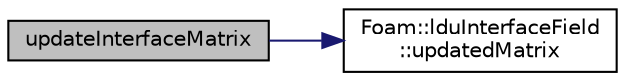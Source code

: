 digraph "updateInterfaceMatrix"
{
  bgcolor="transparent";
  edge [fontname="Helvetica",fontsize="10",labelfontname="Helvetica",labelfontsize="10"];
  node [fontname="Helvetica",fontsize="10",shape=record];
  rankdir="LR";
  Node571 [label="updateInterfaceMatrix",height=0.2,width=0.4,color="black", fillcolor="grey75", style="filled", fontcolor="black"];
  Node571 -> Node572 [color="midnightblue",fontsize="10",style="solid",fontname="Helvetica"];
  Node572 [label="Foam::lduInterfaceField\l::updatedMatrix",height=0.2,width=0.4,color="black",URL="$a27917.html#afe936c8ecb023df2a02ce52444387948",tooltip="Whether matrix has been updated. "];
}
